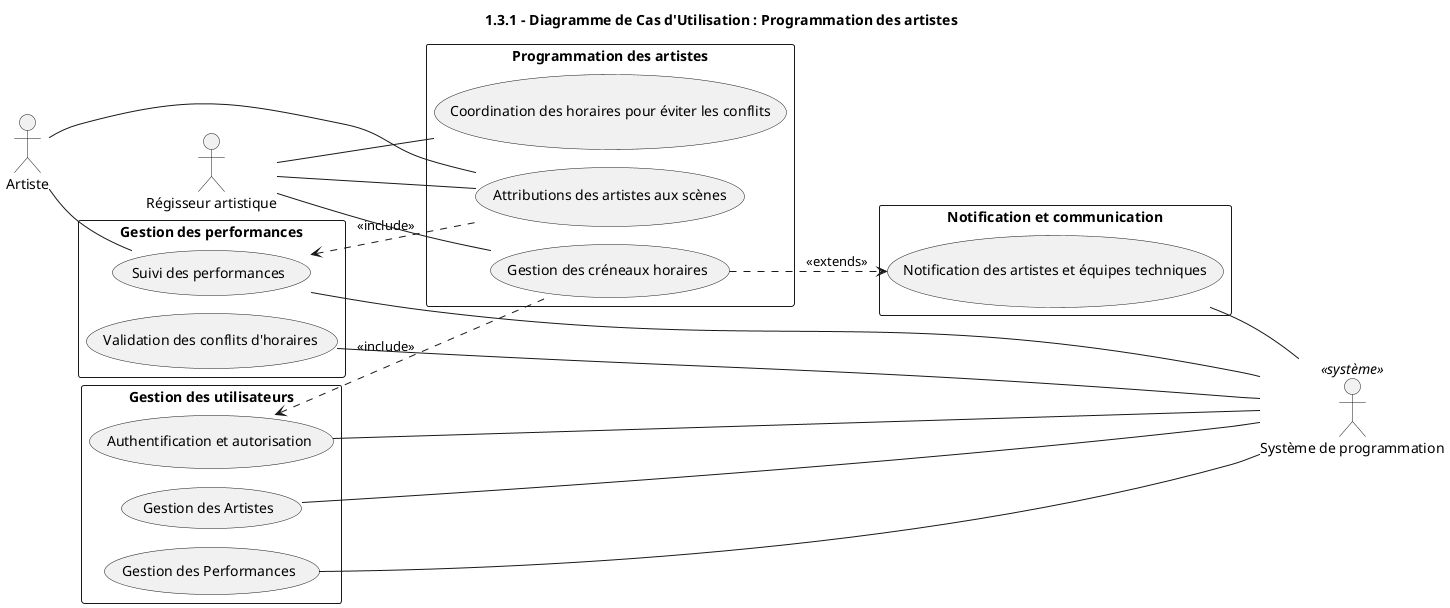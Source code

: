 @startuml
!pragma layout smetana
left to right direction
title 1.3.1 - Diagramme de Cas d'Utilisation : Programmation des artistes

actor "Artiste" as artiste
actor "Régisseur artistique" as regisseur
actor "Système de programmation" as système <<système>>

rectangle "Programmation des artistes" as programmation {
    (Gestion des créneaux horaires)
    (Attributions des artistes aux scènes)
    (Coordination des horaires pour éviter les conflits)
}

rectangle "Notification et communication" as notification {
    (Notification des artistes et équipes techniques)
}

rectangle "Gestion des performances" as performances {
    (Suivi des performances)
    (Validation des conflits d'horaires)
}

rectangle "Gestion des utilisateurs" as utilisateurs {
    (Authentification et autorisation)
    (Gestion des Artistes)
    (Gestion des Performances)
}

' Connexions entre domaines
(Authentification et autorisation) <.. (Gestion des créneaux horaires) : <<include>>
(Gestion des créneaux horaires) ..> (Notification des artistes et équipes techniques) : <<extends>>
(Suivi des performances) <.. (Attributions des artistes aux scènes) : <<include>>

regisseur -- (Gestion des créneaux horaires)
regisseur -- (Attributions des artistes aux scènes)
regisseur -- (Coordination des horaires pour éviter les conflits)

artiste -- (Attributions des artistes aux scènes)
artiste -- (Suivi des performances)

(Notification des artistes et équipes techniques) -- système
(Validation des conflits d'horaires) -- système
(Suivi des performances) -- système
(Authentification et autorisation) -- système
(Gestion des Artistes) -- système
(Gestion des Performances) -- système

@enduml

